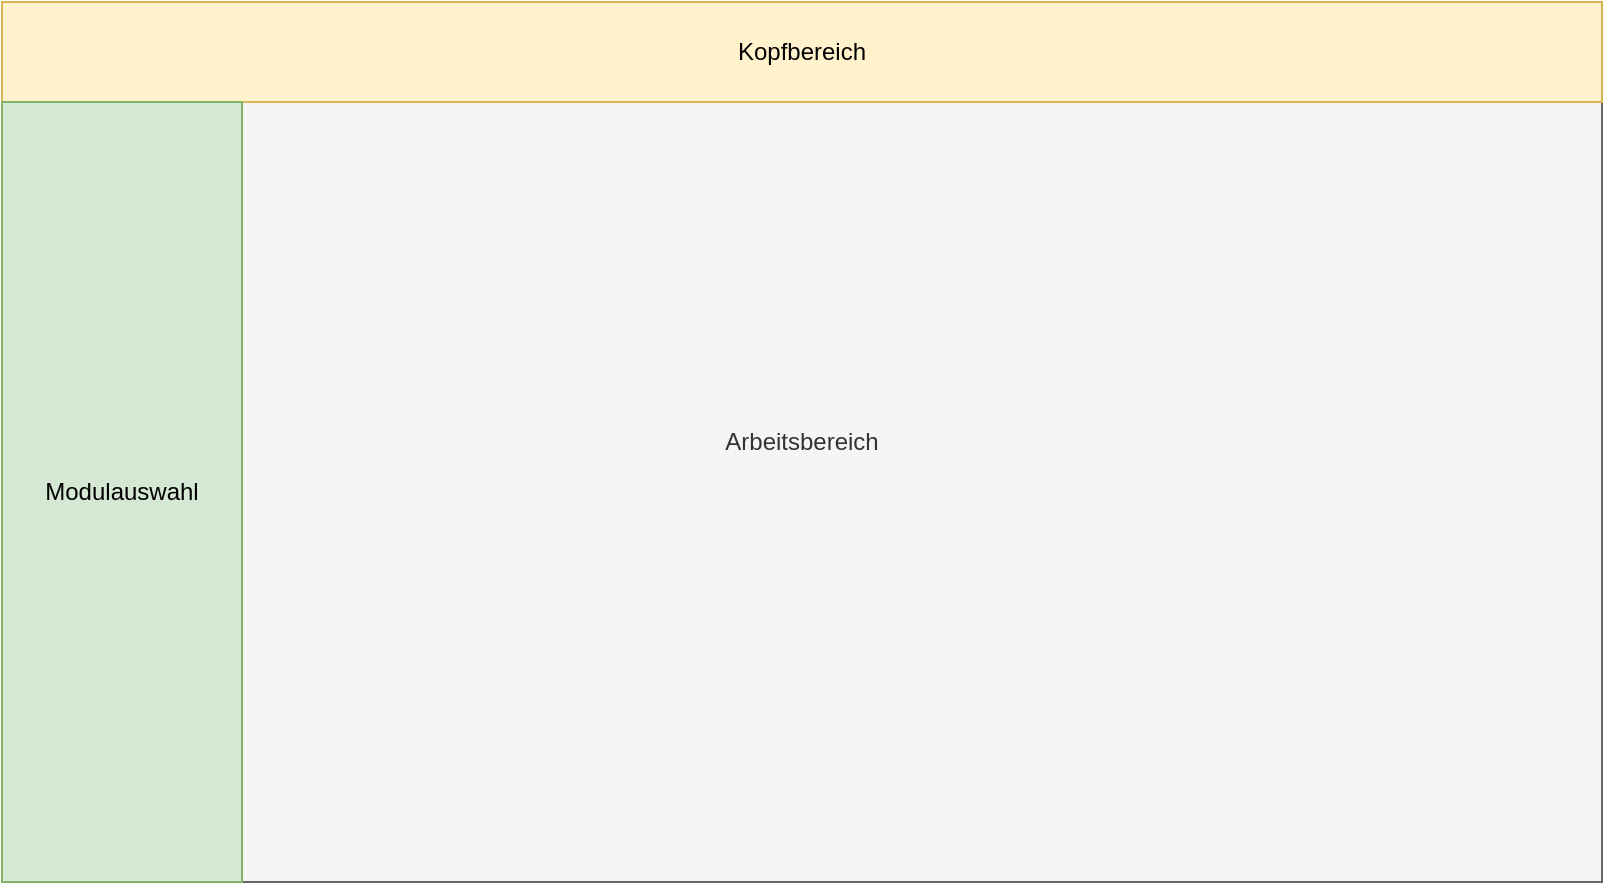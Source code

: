 <mxfile version="19.0.3" type="device"><diagram id="JAufFzoOMHeXrz0fBZ9s" name="Seite-1"><mxGraphModel dx="1424" dy="979" grid="0" gridSize="10" guides="0" tooltips="1" connect="1" arrows="1" fold="1" page="0" pageScale="1" pageWidth="827" pageHeight="1169" math="0" shadow="0"><root><mxCell id="0"/><mxCell id="1" parent="0"/><mxCell id="vQ36rDFza1ulDVfdrIo9-1" value="Arbeitsbereich" style="rounded=0;whiteSpace=wrap;html=1;fillColor=#f5f5f5;fontColor=#333333;strokeColor=#666666;" vertex="1" parent="1"><mxGeometry x="120" y="200" width="800" height="440" as="geometry"/></mxCell><mxCell id="vQ36rDFza1ulDVfdrIo9-2" value="Kopfbereich" style="rounded=0;whiteSpace=wrap;html=1;fillColor=#fff2cc;strokeColor=#d6b656;" vertex="1" parent="1"><mxGeometry x="120" y="200" width="800" height="50" as="geometry"/></mxCell><mxCell id="vQ36rDFza1ulDVfdrIo9-3" value="Modulauswahl" style="rounded=0;whiteSpace=wrap;html=1;fillColor=#d5e8d4;strokeColor=#82b366;" vertex="1" parent="1"><mxGeometry x="120" y="250" width="120" height="390" as="geometry"/></mxCell></root></mxGraphModel></diagram></mxfile>
